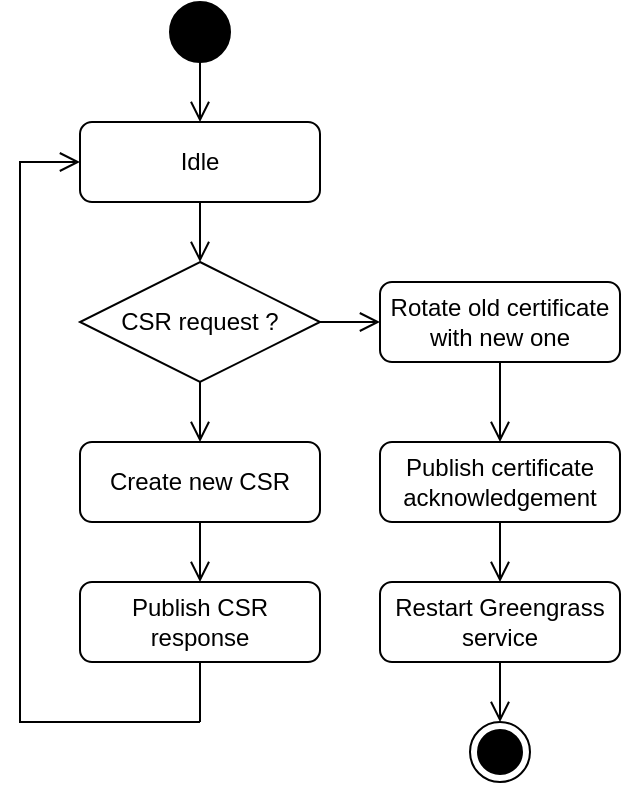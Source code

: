 <mxfile version="22.0.2" type="device">
  <diagram name="Page-1" id="e7e014a7-5840-1c2e-5031-d8a46d1fe8dd">
    <mxGraphModel dx="714" dy="418" grid="1" gridSize="10" guides="1" tooltips="1" connect="1" arrows="1" fold="1" page="1" pageScale="1" pageWidth="1169" pageHeight="826" background="none" math="0" shadow="0">
      <root>
        <mxCell id="0" />
        <mxCell id="1" parent="0" />
        <mxCell id="38" value="" style="ellipse;shape=endState;fillColor=#000000;strokeColor=default;" parent="1" vertex="1">
          <mxGeometry x="475" y="500" width="30" height="30" as="geometry" />
        </mxCell>
        <mxCell id="6" value="" style="edgeStyle=elbowEdgeStyle;elbow=horizontal;verticalAlign=bottom;endArrow=open;endSize=8;strokeColor=default;endFill=1;rounded=0;entryX=0.5;entryY=0;entryDx=0;entryDy=0;exitX=0.5;exitY=1;exitDx=0;exitDy=0;" parent="1" source="wlp53czp1e3O-tcDBJMG-41" target="7" edge="1">
          <mxGeometry x="264.5" y="168" as="geometry">
            <mxPoint x="372.75" y="208" as="targetPoint" />
            <mxPoint x="403.25" y="170" as="sourcePoint" />
          </mxGeometry>
        </mxCell>
        <mxCell id="7" value="Idle" style="rounded=1;whiteSpace=wrap;" parent="1" vertex="1">
          <mxGeometry x="280" y="200" width="120" height="40" as="geometry" />
        </mxCell>
        <mxCell id="8" value="Create new CSR" style="rounded=1;whiteSpace=wrap;" parent="1" vertex="1">
          <mxGeometry x="280" y="360" width="120" height="40" as="geometry" />
        </mxCell>
        <mxCell id="wlp53czp1e3O-tcDBJMG-41" value="" style="ellipse;whiteSpace=wrap;html=1;aspect=fixed;fillColor=#000000;" parent="1" vertex="1">
          <mxGeometry x="325" y="140" width="30" height="30" as="geometry" />
        </mxCell>
        <mxCell id="m9hRqMUufPxiMiX7i_o8-38" value="Publish CSR response" style="rounded=1;whiteSpace=wrap;" vertex="1" parent="1">
          <mxGeometry x="280" y="430" width="120" height="40" as="geometry" />
        </mxCell>
        <mxCell id="m9hRqMUufPxiMiX7i_o8-39" value="Rotate old certificate with new one" style="rounded=1;whiteSpace=wrap;" vertex="1" parent="1">
          <mxGeometry x="430" y="280" width="120" height="40" as="geometry" />
        </mxCell>
        <mxCell id="m9hRqMUufPxiMiX7i_o8-40" value="Publish certificate acknowledgement" style="rounded=1;whiteSpace=wrap;" vertex="1" parent="1">
          <mxGeometry x="430" y="360" width="120" height="40" as="geometry" />
        </mxCell>
        <mxCell id="m9hRqMUufPxiMiX7i_o8-41" value="CSR request ?" style="rhombus;whiteSpace=wrap;html=1;rounded=0;" vertex="1" parent="1">
          <mxGeometry x="280" y="270" width="120" height="60" as="geometry" />
        </mxCell>
        <mxCell id="m9hRqMUufPxiMiX7i_o8-44" value="Restart Greengrass service" style="rounded=1;whiteSpace=wrap;" vertex="1" parent="1">
          <mxGeometry x="430" y="430" width="120" height="40" as="geometry" />
        </mxCell>
        <mxCell id="m9hRqMUufPxiMiX7i_o8-45" value="" style="edgeStyle=elbowEdgeStyle;elbow=horizontal;verticalAlign=bottom;endArrow=open;endSize=8;strokeColor=default;endFill=1;rounded=0;entryX=0.5;entryY=0;entryDx=0;entryDy=0;exitX=0.5;exitY=1;exitDx=0;exitDy=0;" edge="1" parent="1" source="7" target="m9hRqMUufPxiMiX7i_o8-41">
          <mxGeometry x="264.5" y="168" as="geometry">
            <mxPoint x="350" y="210" as="targetPoint" />
            <mxPoint x="350" y="180" as="sourcePoint" />
          </mxGeometry>
        </mxCell>
        <mxCell id="m9hRqMUufPxiMiX7i_o8-46" value="" style="edgeStyle=elbowEdgeStyle;elbow=horizontal;verticalAlign=bottom;endArrow=open;endSize=8;strokeColor=default;endFill=1;rounded=0;entryX=0.5;entryY=0;entryDx=0;entryDy=0;exitX=0.5;exitY=1;exitDx=0;exitDy=0;" edge="1" parent="1" source="m9hRqMUufPxiMiX7i_o8-41" target="8">
          <mxGeometry x="264.5" y="168" as="geometry">
            <mxPoint x="350" y="280" as="targetPoint" />
            <mxPoint x="350" y="250" as="sourcePoint" />
          </mxGeometry>
        </mxCell>
        <mxCell id="m9hRqMUufPxiMiX7i_o8-47" value="" style="edgeStyle=elbowEdgeStyle;elbow=horizontal;verticalAlign=bottom;endArrow=open;endSize=8;strokeColor=default;endFill=1;rounded=0;entryX=0.5;entryY=0;entryDx=0;entryDy=0;exitX=0.5;exitY=1;exitDx=0;exitDy=0;" edge="1" parent="1" source="8" target="m9hRqMUufPxiMiX7i_o8-38">
          <mxGeometry x="264.5" y="168" as="geometry">
            <mxPoint x="350" y="370" as="targetPoint" />
            <mxPoint x="350" y="340" as="sourcePoint" />
          </mxGeometry>
        </mxCell>
        <mxCell id="m9hRqMUufPxiMiX7i_o8-48" value="" style="edgeStyle=elbowEdgeStyle;elbow=horizontal;verticalAlign=bottom;endArrow=open;endSize=8;strokeColor=default;endFill=1;rounded=0;entryX=0;entryY=0.5;entryDx=0;entryDy=0;" edge="1" parent="1" target="7">
          <mxGeometry x="264.5" y="168" as="geometry">
            <mxPoint x="350" y="440" as="targetPoint" />
            <mxPoint x="340" y="500" as="sourcePoint" />
            <Array as="points">
              <mxPoint x="250" y="410" />
            </Array>
          </mxGeometry>
        </mxCell>
        <mxCell id="m9hRqMUufPxiMiX7i_o8-49" value="" style="endArrow=none;html=1;rounded=0;entryX=0.5;entryY=1;entryDx=0;entryDy=0;" edge="1" parent="1" target="m9hRqMUufPxiMiX7i_o8-38">
          <mxGeometry width="50" height="50" relative="1" as="geometry">
            <mxPoint x="340" y="500" as="sourcePoint" />
            <mxPoint x="420" y="370" as="targetPoint" />
          </mxGeometry>
        </mxCell>
        <mxCell id="m9hRqMUufPxiMiX7i_o8-50" value="" style="edgeStyle=elbowEdgeStyle;elbow=horizontal;verticalAlign=bottom;endArrow=open;endSize=8;strokeColor=default;endFill=1;rounded=0;entryX=0;entryY=0.5;entryDx=0;entryDy=0;exitX=1;exitY=0.5;exitDx=0;exitDy=0;" edge="1" parent="1" source="m9hRqMUufPxiMiX7i_o8-41" target="m9hRqMUufPxiMiX7i_o8-39">
          <mxGeometry x="264.5" y="168" as="geometry">
            <mxPoint x="350" y="370" as="targetPoint" />
            <mxPoint x="350" y="340" as="sourcePoint" />
          </mxGeometry>
        </mxCell>
        <mxCell id="m9hRqMUufPxiMiX7i_o8-51" value="" style="edgeStyle=elbowEdgeStyle;elbow=horizontal;verticalAlign=bottom;endArrow=open;endSize=8;strokeColor=default;endFill=1;rounded=0;entryX=0.5;entryY=0;entryDx=0;entryDy=0;exitX=0.5;exitY=1;exitDx=0;exitDy=0;" edge="1" parent="1" source="m9hRqMUufPxiMiX7i_o8-39" target="m9hRqMUufPxiMiX7i_o8-40">
          <mxGeometry x="264.5" y="168" as="geometry">
            <mxPoint x="440" y="310" as="targetPoint" />
            <mxPoint x="395" y="310" as="sourcePoint" />
          </mxGeometry>
        </mxCell>
        <mxCell id="m9hRqMUufPxiMiX7i_o8-52" value="" style="edgeStyle=elbowEdgeStyle;elbow=horizontal;verticalAlign=bottom;endArrow=open;endSize=8;strokeColor=default;endFill=1;rounded=0;entryX=0.5;entryY=0;entryDx=0;entryDy=0;exitX=0.5;exitY=1;exitDx=0;exitDy=0;" edge="1" parent="1" source="m9hRqMUufPxiMiX7i_o8-40" target="m9hRqMUufPxiMiX7i_o8-44">
          <mxGeometry x="264.5" y="168" as="geometry">
            <mxPoint x="500" y="370" as="targetPoint" />
            <mxPoint x="500" y="330" as="sourcePoint" />
          </mxGeometry>
        </mxCell>
        <mxCell id="m9hRqMUufPxiMiX7i_o8-53" value="" style="edgeStyle=elbowEdgeStyle;elbow=horizontal;verticalAlign=bottom;endArrow=open;endSize=8;strokeColor=default;endFill=1;rounded=0;entryX=0.5;entryY=0;entryDx=0;entryDy=0;exitX=0.5;exitY=1;exitDx=0;exitDy=0;" edge="1" parent="1" source="m9hRqMUufPxiMiX7i_o8-44" target="38">
          <mxGeometry x="264.5" y="168" as="geometry">
            <mxPoint x="500" y="440" as="targetPoint" />
            <mxPoint x="500" y="410" as="sourcePoint" />
          </mxGeometry>
        </mxCell>
      </root>
    </mxGraphModel>
  </diagram>
</mxfile>
